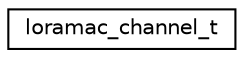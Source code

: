 digraph "Graphical Class Hierarchy"
{
 // LATEX_PDF_SIZE
  edge [fontname="Helvetica",fontsize="10",labelfontname="Helvetica",labelfontsize="10"];
  node [fontname="Helvetica",fontsize="10",shape=record];
  rankdir="LR";
  Node0 [label="loramac_channel_t",height=0.2,width=0.4,color="black", fillcolor="white", style="filled",URL="$structloramac__channel__t.html",tooltip="A LoRaMAC network channel."];
}
